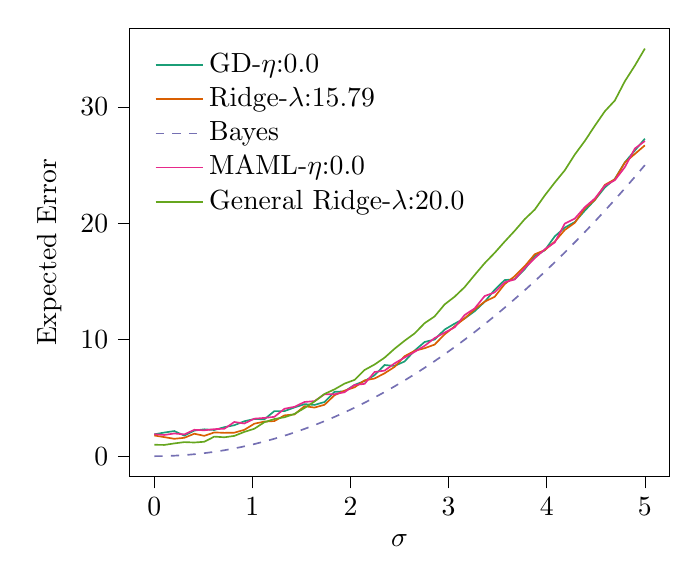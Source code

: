 % This file was created with tikzplotlib v0.10.1.
\begin{tikzpicture}

\definecolor{chocolate217952}{RGB}{217,95,2}
\definecolor{darkcyan27158119}{RGB}{27,158,119}
\definecolor{darkgray176}{RGB}{176,176,176}
\definecolor{deeppink23141138}{RGB}{231,41,138}
\definecolor{lightslategray117112179}{RGB}{117,112,179}
\definecolor{olivedrab10216630}{RGB}{102,166,30}

\begin{axis}[
legend cell align={left},
legend style={
  fill opacity=0.8,
  draw opacity=1,
  text opacity=1,
  at={(0.03,0.97)},
  anchor=north west,
  draw=none
},
tick align=outside,
tick pos=left,
x grid style={darkgray176},
xlabel={\(\displaystyle \sigma\)},
xmin=-0.25, xmax=5.25,
xtick style={color=black},
y grid style={darkgray176},
ylabel={Expected Error},
ymin=-1.75, ymax=36.753,
ytick style={color=black}
]
\addplot [semithick, darkcyan27158119]
table {%
0 1.876
0.102 2.03
0.204 2.158
0.306 1.768
0.408 2.199
0.51 2.307
0.612 2.249
0.714 2.492
0.816 2.66
0.918 3.002
1.02 3.194
1.122 3.165
1.224 3.873
1.327 3.872
1.429 4.185
1.531 4.469
1.633 4.402
1.735 4.653
1.837 5.524
1.939 5.567
2.041 6.119
2.143 6.457
2.245 6.951
2.347 7.829
2.449 7.751
2.551 8.135
2.653 9.068
2.755 9.806
2.857 10.02
2.959 10.872
3.061 11.383
3.163 11.821
3.265 12.447
3.367 13.255
3.469 14.288
3.571 15.124
3.673 15.195
3.776 16.066
3.878 17.182
3.98 17.684
4.082 18.881
4.184 19.631
4.286 20.11
4.388 21.084
4.49 21.999
4.592 23.078
4.694 23.809
4.796 25.233
4.898 26.253
5 27.261
};
\addlegendentry{GD-$\eta$:0.0}
\addplot [semithick, chocolate217952]
table {%
0 1.777
0.102 1.636
0.204 1.493
0.306 1.578
0.408 1.928
0.51 1.746
0.612 2.042
0.714 2.004
0.816 2.019
0.918 2.266
1.02 2.791
1.122 2.97
1.224 3.016
1.327 3.506
1.429 3.586
1.531 4.297
1.633 4.175
1.735 4.416
1.837 5.235
1.939 5.63
2.041 5.913
2.143 6.51
2.245 6.67
2.347 7.118
2.449 7.668
2.551 8.585
2.653 9.048
2.755 9.272
2.857 9.584
2.959 10.462
3.061 11.148
3.163 11.833
3.265 12.597
3.367 13.273
3.469 13.685
3.571 14.774
3.673 15.453
3.776 16.32
3.878 17.341
3.98 17.699
4.082 18.435
4.184 19.428
4.286 20.044
4.388 21.292
4.49 22.011
4.592 23.3
4.694 23.779
4.796 25.219
4.898 25.955
5 26.693
};
\addlegendentry{Ridge-$\lambda$:15.79}
\addplot [semithick, lightslategray117112179, dashed]
table {%
0 0
0.102 0.01
0.204 0.042
0.306 0.094
0.408 0.167
0.51 0.26
0.612 0.375
0.714 0.51
0.816 0.666
0.918 0.843
1.02 1.041
1.122 1.26
1.224 1.499
1.327 1.759
1.429 2.04
1.531 2.342
1.633 2.665
1.735 3.009
1.837 3.373
1.939 3.758
2.041 4.164
2.143 4.591
2.245 5.039
2.347 5.507
2.449 5.996
2.551 6.506
2.653 7.037
2.755 7.589
2.857 8.162
2.959 8.755
3.061 9.369
3.163 10.004
3.265 10.66
3.367 11.337
3.469 12.034
3.571 12.752
3.673 13.492
3.776 14.252
3.878 15.032
3.98 15.834
4.082 16.656
4.184 17.499
4.286 18.364
4.388 19.248
4.49 20.154
4.592 21.081
4.694 22.028
4.796 22.996
4.898 23.985
5 24.995
};
\addlegendentry{Bayes}
\addplot [semithick, deeppink23141138]
table {%
0 1.886
0.102 1.822
0.204 1.951
0.306 1.871
0.408 2.265
0.51 2.223
0.612 2.323
0.714 2.355
0.816 2.937
0.918 2.809
1.02 3.223
1.122 3.286
1.224 3.38
1.327 4.073
1.429 4.24
1.531 4.655
1.633 4.73
1.735 5.32
1.837 5.319
1.939 5.495
2.041 6.113
2.143 6.212
2.245 7.226
2.347 7.349
2.449 7.973
2.551 8.472
2.653 8.959
2.755 9.477
2.857 10.141
2.959 10.61
3.061 11.065
3.163 12.122
3.265 12.689
3.367 13.751
3.469 14.066
3.571 14.932
3.673 15.18
3.776 16.161
3.878 17.006
3.98 17.768
4.082 18.359
4.184 19.979
4.286 20.406
4.388 21.385
4.49 22.128
4.592 23.232
4.694 23.699
4.796 24.821
4.898 26.418
5 27.067
};
\addlegendentry{MAML-$\eta$:0.0}
\addplot [semithick, olivedrab10216630]
table {%
0 0.98
0.102 0.966
0.204 1.096
0.306 1.208
0.408 1.175
0.51 1.239
0.612 1.681
0.714 1.623
0.816 1.742
0.918 2.086
1.02 2.358
1.122 2.916
1.224 3.19
1.327 3.343
1.429 3.63
1.531 4.135
1.633 4.695
1.735 5.347
1.837 5.74
1.939 6.232
2.041 6.552
2.143 7.401
2.245 7.873
2.347 8.458
2.449 9.227
2.551 9.915
2.653 10.541
2.755 11.421
2.857 12.003
2.959 13.032
3.061 13.695
3.163 14.519
3.265 15.561
3.367 16.573
3.469 17.46
3.571 18.426
3.673 19.352
3.776 20.359
3.878 21.178
3.98 22.395
4.082 23.504
4.184 24.553
4.286 25.906
4.388 27.071
4.49 28.373
4.592 29.62
4.694 30.543
4.796 32.198
4.898 33.54
5 35.003
};
\addlegendentry{General Ridge-$\lambda$:20.0}
\end{axis}

\end{tikzpicture}
